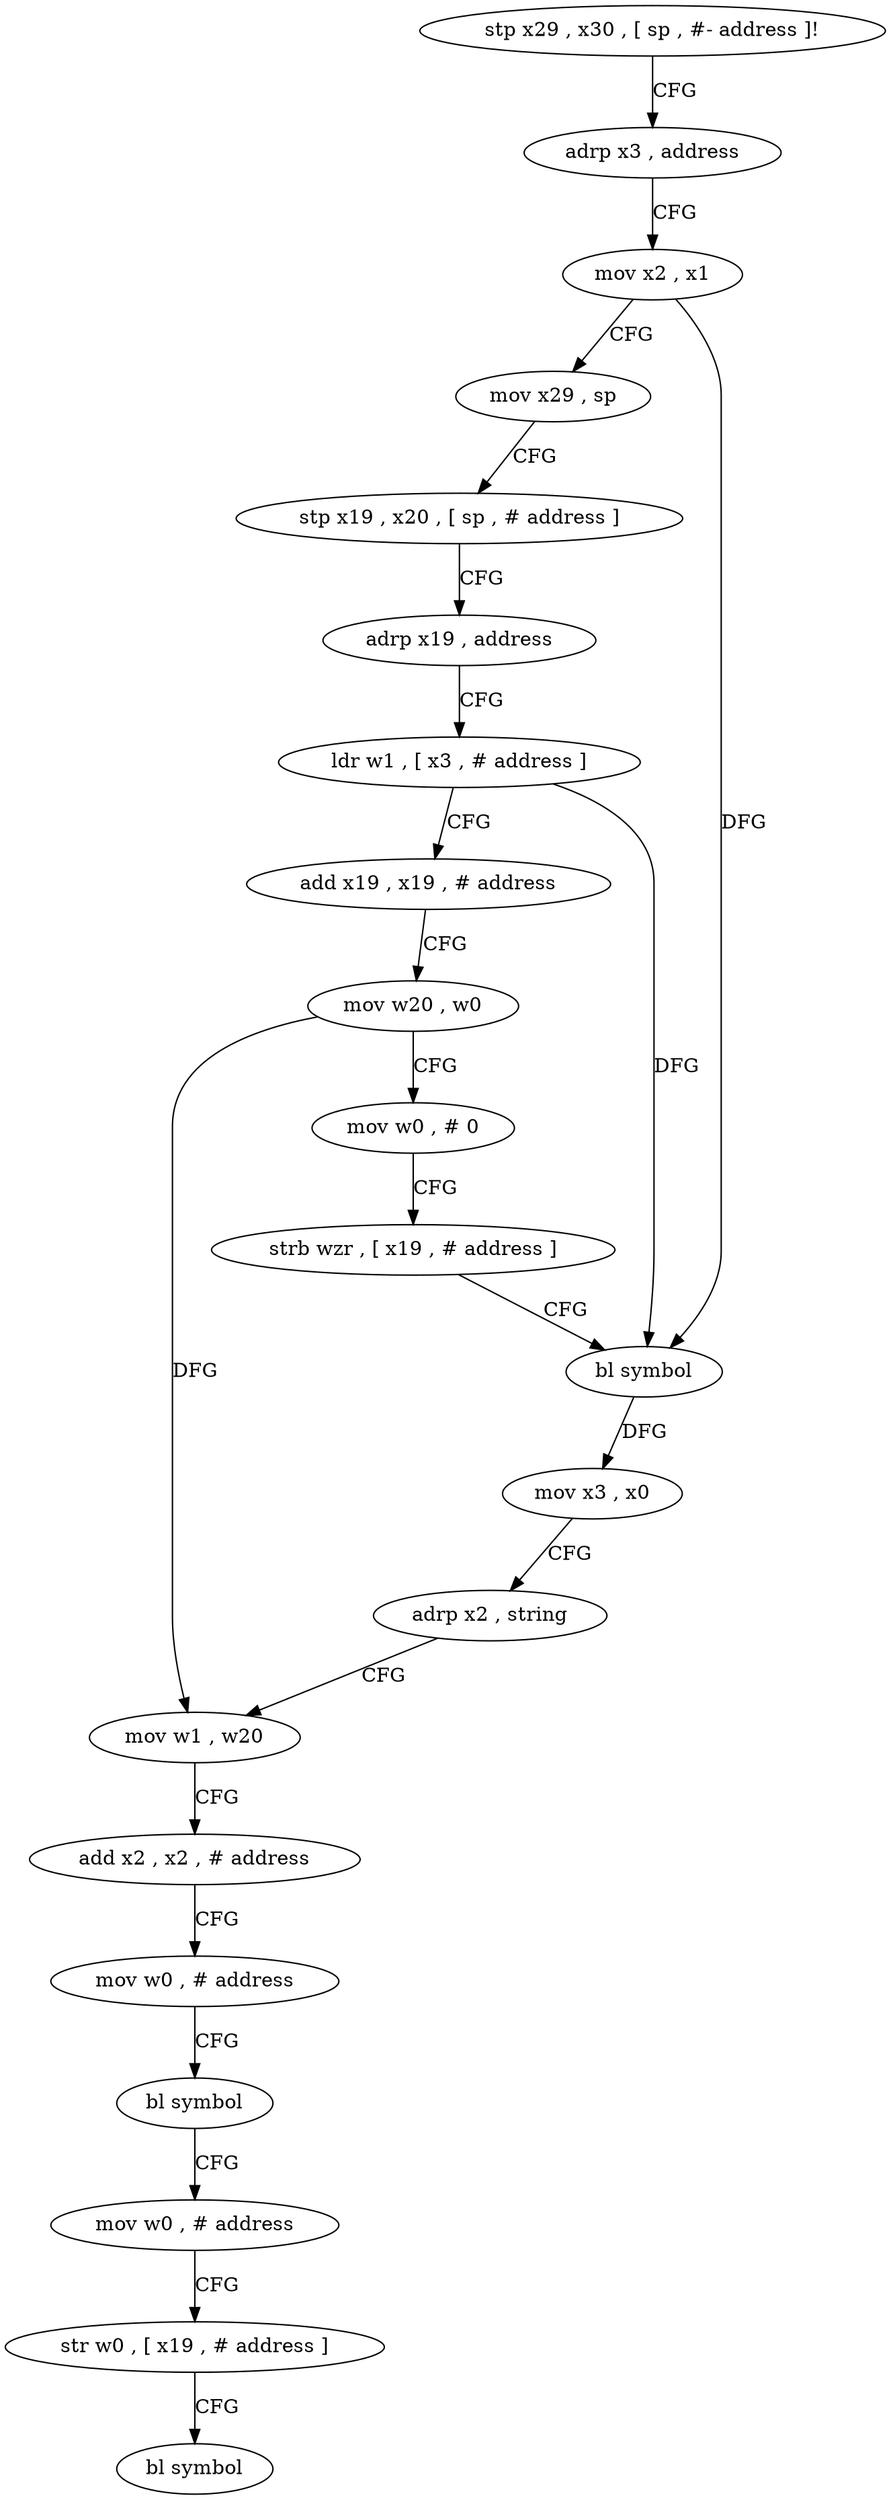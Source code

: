 digraph "func" {
"4248608" [label = "stp x29 , x30 , [ sp , #- address ]!" ]
"4248612" [label = "adrp x3 , address" ]
"4248616" [label = "mov x2 , x1" ]
"4248620" [label = "mov x29 , sp" ]
"4248624" [label = "stp x19 , x20 , [ sp , # address ]" ]
"4248628" [label = "adrp x19 , address" ]
"4248632" [label = "ldr w1 , [ x3 , # address ]" ]
"4248636" [label = "add x19 , x19 , # address" ]
"4248640" [label = "mov w20 , w0" ]
"4248644" [label = "mov w0 , # 0" ]
"4248648" [label = "strb wzr , [ x19 , # address ]" ]
"4248652" [label = "bl symbol" ]
"4248656" [label = "mov x3 , x0" ]
"4248660" [label = "adrp x2 , string" ]
"4248664" [label = "mov w1 , w20" ]
"4248668" [label = "add x2 , x2 , # address" ]
"4248672" [label = "mov w0 , # address" ]
"4248676" [label = "bl symbol" ]
"4248680" [label = "mov w0 , # address" ]
"4248684" [label = "str w0 , [ x19 , # address ]" ]
"4248688" [label = "bl symbol" ]
"4248608" -> "4248612" [ label = "CFG" ]
"4248612" -> "4248616" [ label = "CFG" ]
"4248616" -> "4248620" [ label = "CFG" ]
"4248616" -> "4248652" [ label = "DFG" ]
"4248620" -> "4248624" [ label = "CFG" ]
"4248624" -> "4248628" [ label = "CFG" ]
"4248628" -> "4248632" [ label = "CFG" ]
"4248632" -> "4248636" [ label = "CFG" ]
"4248632" -> "4248652" [ label = "DFG" ]
"4248636" -> "4248640" [ label = "CFG" ]
"4248640" -> "4248644" [ label = "CFG" ]
"4248640" -> "4248664" [ label = "DFG" ]
"4248644" -> "4248648" [ label = "CFG" ]
"4248648" -> "4248652" [ label = "CFG" ]
"4248652" -> "4248656" [ label = "DFG" ]
"4248656" -> "4248660" [ label = "CFG" ]
"4248660" -> "4248664" [ label = "CFG" ]
"4248664" -> "4248668" [ label = "CFG" ]
"4248668" -> "4248672" [ label = "CFG" ]
"4248672" -> "4248676" [ label = "CFG" ]
"4248676" -> "4248680" [ label = "CFG" ]
"4248680" -> "4248684" [ label = "CFG" ]
"4248684" -> "4248688" [ label = "CFG" ]
}
